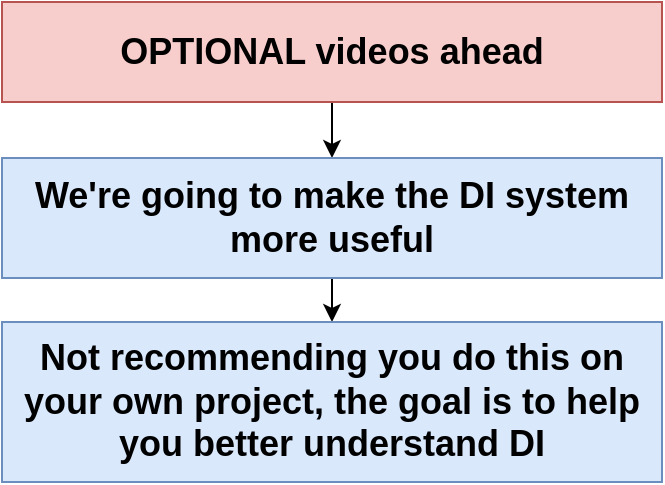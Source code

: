 <mxfile version="13.3.7" type="device" pages="6"><diagram id="DGpHlrcgXHqsQoMGnrY_" name="01 - disc"><mxGraphModel dx="469" dy="289" grid="1" gridSize="10" guides="1" tooltips="1" connect="1" arrows="1" fold="1" page="1" pageScale="1" pageWidth="1920" pageHeight="1200" math="0" shadow="0"><root><mxCell id="0"/><mxCell id="1" parent="0"/><mxCell id="-nCRB4s5N2p2Egvz2E90-3" style="edgeStyle=orthogonalEdgeStyle;rounded=0;orthogonalLoop=1;jettySize=auto;html=1;exitX=0.5;exitY=1;exitDx=0;exitDy=0;fontSize=18;" edge="1" parent="1" source="-nCRB4s5N2p2Egvz2E90-1" target="-nCRB4s5N2p2Egvz2E90-2"><mxGeometry relative="1" as="geometry"/></mxCell><mxCell id="-nCRB4s5N2p2Egvz2E90-1" value="&lt;b style=&quot;font-size: 18px;&quot;&gt;OPTIONAL videos ahead&lt;/b&gt;" style="rounded=0;whiteSpace=wrap;html=1;fillColor=#f8cecc;strokeColor=#b85450;fontSize=18;" vertex="1" parent="1"><mxGeometry x="550" y="320" width="330" height="50" as="geometry"/></mxCell><mxCell id="-nCRB4s5N2p2Egvz2E90-5" style="edgeStyle=orthogonalEdgeStyle;rounded=0;orthogonalLoop=1;jettySize=auto;html=1;exitX=0.5;exitY=1;exitDx=0;exitDy=0;fontSize=18;" edge="1" parent="1" source="-nCRB4s5N2p2Egvz2E90-2" target="-nCRB4s5N2p2Egvz2E90-4"><mxGeometry relative="1" as="geometry"/></mxCell><mxCell id="-nCRB4s5N2p2Egvz2E90-2" value="&lt;b style=&quot;font-size: 18px&quot;&gt;We're going to make the DI system more useful&lt;/b&gt;" style="rounded=0;whiteSpace=wrap;html=1;fillColor=#dae8fc;strokeColor=#6c8ebf;fontSize=18;" vertex="1" parent="1"><mxGeometry x="550" y="398" width="330" height="60" as="geometry"/></mxCell><mxCell id="-nCRB4s5N2p2Egvz2E90-4" value="&lt;b style=&quot;font-size: 18px&quot;&gt;Not recommending you do this on your own project, the goal is to help you better understand DI&lt;/b&gt;" style="rounded=0;whiteSpace=wrap;html=1;fillColor=#dae8fc;strokeColor=#6c8ebf;fontSize=18;" vertex="1" parent="1"><mxGeometry x="550" y="480" width="330" height="80" as="geometry"/></mxCell></root></mxGraphModel></diagram><diagram id="fAYGu8EJJZCNAKMki08M" name="02 - di"><mxGraphModel dx="670" dy="412" grid="1" gridSize="10" guides="1" tooltips="1" connect="1" arrows="1" fold="1" page="1" pageScale="1" pageWidth="1920" pageHeight="1200" math="0" shadow="0"><root><mxCell id="wbF2YIQqzW-zrFmNzx7f-0"/><mxCell id="wbF2YIQqzW-zrFmNzx7f-1" parent="wbF2YIQqzW-zrFmNzx7f-0"/><mxCell id="wbF2YIQqzW-zrFmNzx7f-2" style="edgeStyle=orthogonalEdgeStyle;rounded=0;orthogonalLoop=1;jettySize=auto;html=1;exitX=0.5;exitY=1;exitDx=0;exitDy=0;exitPerimeter=0;fontSize=15;" edge="1" parent="wbF2YIQqzW-zrFmNzx7f-1" source="wbF2YIQqzW-zrFmNzx7f-3" target="wbF2YIQqzW-zrFmNzx7f-6"><mxGeometry relative="1" as="geometry"/></mxCell><mxCell id="wbF2YIQqzW-zrFmNzx7f-3" value="cpu.&lt;b&gt;module&lt;/b&gt;.ts" style="shape=note;whiteSpace=wrap;html=1;backgroundOutline=1;darkOpacity=0.05;fontSize=15;" vertex="1" parent="wbF2YIQqzW-zrFmNzx7f-1"><mxGeometry x="580" y="360" width="130" height="100" as="geometry"/></mxCell><mxCell id="wbF2YIQqzW-zrFmNzx7f-4" style="edgeStyle=orthogonalEdgeStyle;rounded=0;orthogonalLoop=1;jettySize=auto;html=1;exitX=0.5;exitY=1;exitDx=0;exitDy=0;exitPerimeter=0;entryX=0.5;entryY=0;entryDx=0;entryDy=0;entryPerimeter=0;fontSize=15;" edge="1" parent="wbF2YIQqzW-zrFmNzx7f-1" source="wbF2YIQqzW-zrFmNzx7f-5" target="wbF2YIQqzW-zrFmNzx7f-7"><mxGeometry relative="1" as="geometry"/></mxCell><mxCell id="wbF2YIQqzW-zrFmNzx7f-5" value="cpu.&lt;b&gt;service&lt;/b&gt;.ts" style="shape=note;whiteSpace=wrap;html=1;backgroundOutline=1;darkOpacity=0.05;fontSize=15;" vertex="1" parent="wbF2YIQqzW-zrFmNzx7f-1"><mxGeometry x="770" y="360" width="130" height="100" as="geometry"/></mxCell><mxCell id="wbF2YIQqzW-zrFmNzx7f-6" value="power.&lt;b&gt;module&lt;/b&gt;.ts" style="shape=note;whiteSpace=wrap;html=1;backgroundOutline=1;darkOpacity=0.05;fontSize=15;" vertex="1" parent="wbF2YIQqzW-zrFmNzx7f-1"><mxGeometry x="580" y="510" width="130" height="100" as="geometry"/></mxCell><mxCell id="wbF2YIQqzW-zrFmNzx7f-7" value="power.&lt;b&gt;service&lt;/b&gt;.ts" style="shape=note;whiteSpace=wrap;html=1;backgroundOutline=1;darkOpacity=0.05;fontSize=15;" vertex="1" parent="wbF2YIQqzW-zrFmNzx7f-1"><mxGeometry x="770" y="510" width="130" height="100" as="geometry"/></mxCell><mxCell id="wbF2YIQqzW-zrFmNzx7f-8" value="imports" style="text;html=1;strokeColor=none;fillColor=none;align=center;verticalAlign=middle;whiteSpace=wrap;rounded=0;fontSize=15;fontStyle=2" vertex="1" parent="wbF2YIQqzW-zrFmNzx7f-1"><mxGeometry x="651" y="470" width="40" height="20" as="geometry"/></mxCell><mxCell id="wbF2YIQqzW-zrFmNzx7f-9" value="imports" style="text;html=1;strokeColor=none;fillColor=none;align=center;verticalAlign=middle;whiteSpace=wrap;rounded=0;fontSize=15;fontStyle=2" vertex="1" parent="wbF2YIQqzW-zrFmNzx7f-1"><mxGeometry x="840" y="470" width="40" height="20" as="geometry"/></mxCell><mxCell id="wbF2YIQqzW-zrFmNzx7f-10" value="Goal #1 - Break file imports between modules (except for module files)&amp;nbsp;" style="rounded=0;whiteSpace=wrap;html=1;fontSize=18;fillColor=#dae8fc;strokeColor=#6c8ebf;" vertex="1" parent="wbF2YIQqzW-zrFmNzx7f-1"><mxGeometry x="510" y="280" width="470" height="60" as="geometry"/></mxCell><mxCell id="wbF2YIQqzW-zrFmNzx7f-12" style="edgeStyle=orthogonalEdgeStyle;rounded=0;orthogonalLoop=1;jettySize=auto;html=1;exitX=0;exitY=0.5;exitDx=0;exitDy=0;fontSize=18;" edge="1" parent="wbF2YIQqzW-zrFmNzx7f-1" source="wbF2YIQqzW-zrFmNzx7f-11"><mxGeometry relative="1" as="geometry"><mxPoint x="890" y="480" as="targetPoint"/></mxGeometry></mxCell><mxCell id="wbF2YIQqzW-zrFmNzx7f-11" value="Lose this" style="rounded=0;whiteSpace=wrap;html=1;fontSize=18;fillColor=#f8cecc;strokeColor=#b85450;" vertex="1" parent="wbF2YIQqzW-zrFmNzx7f-1"><mxGeometry x="930" y="460" width="120" height="60" as="geometry"/></mxCell><mxCell id="wbF2YIQqzW-zrFmNzx7f-15" style="edgeStyle=orthogonalEdgeStyle;rounded=0;orthogonalLoop=1;jettySize=auto;html=1;exitX=1;exitY=0.5;exitDx=0;exitDy=0;fontSize=18;" edge="1" parent="wbF2YIQqzW-zrFmNzx7f-1" source="wbF2YIQqzW-zrFmNzx7f-13"><mxGeometry relative="1" as="geometry"><mxPoint x="640" y="479.905" as="targetPoint"/></mxGeometry></mxCell><mxCell id="wbF2YIQqzW-zrFmNzx7f-13" value="This is ok" style="rounded=0;whiteSpace=wrap;html=1;fontSize=18;fillColor=#d5e8d4;strokeColor=#82b366;" vertex="1" parent="wbF2YIQqzW-zrFmNzx7f-1"><mxGeometry x="440" y="450" width="120" height="60" as="geometry"/></mxCell></root></mxGraphModel></diagram><diagram name="03 - g2" id="m7J3ZKS3l7e27uQ71NLX"><mxGraphModel dx="740" dy="456" grid="1" gridSize="10" guides="1" tooltips="1" connect="1" arrows="1" fold="1" page="1" pageScale="1" pageWidth="1920" pageHeight="1200" math="0" shadow="0"><root><mxCell id="rx_DJjxYbD9IedDMup9Z-0"/><mxCell id="rx_DJjxYbD9IedDMup9Z-1" parent="rx_DJjxYbD9IedDMup9Z-0"/><mxCell id="rx_DJjxYbD9IedDMup9Z-2" style="edgeStyle=orthogonalEdgeStyle;rounded=0;orthogonalLoop=1;jettySize=auto;html=1;exitX=0.5;exitY=1;exitDx=0;exitDy=0;exitPerimeter=0;fontSize=15;" edge="1" parent="rx_DJjxYbD9IedDMup9Z-1" source="rx_DJjxYbD9IedDMup9Z-3" target="rx_DJjxYbD9IedDMup9Z-6"><mxGeometry relative="1" as="geometry"/></mxCell><mxCell id="rx_DJjxYbD9IedDMup9Z-3" value="cpu.&lt;b&gt;module&lt;/b&gt;.ts" style="shape=note;whiteSpace=wrap;html=1;backgroundOutline=1;darkOpacity=0.05;fontSize=15;" vertex="1" parent="rx_DJjxYbD9IedDMup9Z-1"><mxGeometry x="580" y="360" width="130" height="100" as="geometry"/></mxCell><mxCell id="rx_DJjxYbD9IedDMup9Z-5" value="cpu.&lt;b&gt;service&lt;/b&gt;.ts" style="shape=note;whiteSpace=wrap;html=1;backgroundOutline=1;darkOpacity=0.05;fontSize=15;" vertex="1" parent="rx_DJjxYbD9IedDMup9Z-1"><mxGeometry x="740" y="360" width="130" height="100" as="geometry"/></mxCell><mxCell id="rx_DJjxYbD9IedDMup9Z-6" value="power.&lt;b&gt;module&lt;/b&gt;.ts" style="shape=note;whiteSpace=wrap;html=1;backgroundOutline=1;darkOpacity=0.05;fontSize=15;" vertex="1" parent="rx_DJjxYbD9IedDMup9Z-1"><mxGeometry x="580" y="510" width="130" height="100" as="geometry"/></mxCell><mxCell id="rx_DJjxYbD9IedDMup9Z-7" value="power.&lt;b&gt;service&lt;/b&gt;.ts" style="shape=note;whiteSpace=wrap;html=1;backgroundOutline=1;darkOpacity=0.05;fontSize=15;" vertex="1" parent="rx_DJjxYbD9IedDMup9Z-1"><mxGeometry x="770" y="510" width="130" height="100" as="geometry"/></mxCell><mxCell id="rx_DJjxYbD9IedDMup9Z-8" value="imports" style="text;html=1;strokeColor=none;fillColor=none;align=center;verticalAlign=middle;whiteSpace=wrap;rounded=0;fontSize=15;fontStyle=2" vertex="1" parent="rx_DJjxYbD9IedDMup9Z-1"><mxGeometry x="651" y="470" width="40" height="20" as="geometry"/></mxCell><mxCell id="rx_DJjxYbD9IedDMup9Z-10" value="Goal #1 - Break file imports between modules (except for module files)&amp;nbsp;" style="rounded=0;whiteSpace=wrap;html=1;fontSize=18;fillColor=#dae8fc;strokeColor=#6c8ebf;" vertex="1" parent="rx_DJjxYbD9IedDMup9Z-1"><mxGeometry x="560" y="280" width="470" height="60" as="geometry"/></mxCell><mxCell id="rx_DJjxYbD9IedDMup9Z-13" style="edgeStyle=orthogonalEdgeStyle;rounded=0;orthogonalLoop=1;jettySize=auto;html=1;exitX=1;exitY=0.5;exitDx=0;exitDy=0;fontSize=18;" edge="1" parent="rx_DJjxYbD9IedDMup9Z-1" source="rx_DJjxYbD9IedDMup9Z-14"><mxGeometry relative="1" as="geometry"><mxPoint x="640" y="479.905" as="targetPoint"/></mxGeometry></mxCell><mxCell id="rx_DJjxYbD9IedDMup9Z-14" value="This is ok" style="rounded=0;whiteSpace=wrap;html=1;fontSize=18;fillColor=#d5e8d4;strokeColor=#82b366;" vertex="1" parent="rx_DJjxYbD9IedDMup9Z-1"><mxGeometry x="440" y="450" width="120" height="60" as="geometry"/></mxCell><mxCell id="rx_DJjxYbD9IedDMup9Z-15" value=".&lt;b&gt;interface&lt;/b&gt;.ts" style="shape=note;whiteSpace=wrap;html=1;backgroundOutline=1;darkOpacity=0.05;fontSize=15;" vertex="1" parent="rx_DJjxYbD9IedDMup9Z-1"><mxGeometry x="895" y="360" width="130" height="100" as="geometry"/></mxCell></root></mxGraphModel></diagram><diagram id="zctI06US48uiEiV7pkGA" name="04 - providers"><mxGraphModel dx="562" dy="346" grid="1" gridSize="10" guides="1" tooltips="1" connect="1" arrows="1" fold="1" page="1" pageScale="1" pageWidth="1920" pageHeight="1200" math="0" shadow="0"><root><mxCell id="ZTQPEGqIAYwqSOPwOZpi-0"/><mxCell id="ZTQPEGqIAYwqSOPwOZpi-1" parent="ZTQPEGqIAYwqSOPwOZpi-0"/><mxCell id="KEfy7cSDCyIyejk6T8U4-3" value="Power Module" style="rounded=0;whiteSpace=wrap;html=1;fontSize=20;fillColor=#ffe6cc;strokeColor=#d79b00;" vertex="1" parent="ZTQPEGqIAYwqSOPwOZpi-1"><mxGeometry x="520" y="415" width="210" height="30" as="geometry"/></mxCell><mxCell id="KEfy7cSDCyIyejk6T8U4-19" style="edgeStyle=orthogonalEdgeStyle;rounded=0;orthogonalLoop=1;jettySize=auto;html=1;exitX=1;exitY=0.5;exitDx=0;exitDy=0;entryX=0;entryY=0.643;entryDx=0;entryDy=0;entryPerimeter=0;fontSize=13;" edge="1" parent="ZTQPEGqIAYwqSOPwOZpi-1" source="KEfy7cSDCyIyejk6T8U4-4" target="KEfy7cSDCyIyejk6T8U4-13"><mxGeometry relative="1" as="geometry"/></mxCell><mxCell id="KEfy7cSDCyIyejk6T8U4-4" value="" style="rounded=0;whiteSpace=wrap;html=1;fontSize=20;fillColor=#ffe6cc;strokeColor=#d79b00;" vertex="1" parent="ZTQPEGqIAYwqSOPwOZpi-1"><mxGeometry x="520" y="445" width="210" height="70" as="geometry"/></mxCell><mxCell id="KEfy7cSDCyIyejk6T8U4-6" value="Power Service" style="rounded=0;whiteSpace=wrap;html=1;fontSize=16;fillColor=#f5f5f5;strokeColor=#666666;fontColor=#333333;" vertex="1" parent="ZTQPEGqIAYwqSOPwOZpi-1"><mxGeometry x="610" y="465" width="110" height="30" as="geometry"/></mxCell><mxCell id="KEfy7cSDCyIyejk6T8U4-11" style="edgeStyle=orthogonalEdgeStyle;rounded=0;orthogonalLoop=1;jettySize=auto;html=1;exitX=1;exitY=0.5;exitDx=0;exitDy=0;fontSize=13;" edge="1" parent="ZTQPEGqIAYwqSOPwOZpi-1" source="KEfy7cSDCyIyejk6T8U4-10" target="KEfy7cSDCyIyejk6T8U4-6"><mxGeometry relative="1" as="geometry"/></mxCell><mxCell id="KEfy7cSDCyIyejk6T8U4-10" value="providers" style="rounded=0;whiteSpace=wrap;html=1;fontSize=13;fillColor=#f5f5f5;strokeColor=#666666;fontColor=#333333;" vertex="1" parent="ZTQPEGqIAYwqSOPwOZpi-1"><mxGeometry x="530" y="465" width="60" height="30" as="geometry"/></mxCell><mxCell id="KEfy7cSDCyIyejk6T8U4-12" value="DI Container" style="rounded=0;whiteSpace=wrap;html=1;fontSize=20;fillColor=#dae8fc;strokeColor=#6c8ebf;" vertex="1" parent="ZTQPEGqIAYwqSOPwOZpi-1"><mxGeometry x="780" y="360" width="260" height="30" as="geometry"/></mxCell><mxCell id="KEfy7cSDCyIyejk6T8U4-13" value="" style="rounded=0;whiteSpace=wrap;html=1;fontSize=20;fillColor=#dae8fc;strokeColor=#6c8ebf;" vertex="1" parent="ZTQPEGqIAYwqSOPwOZpi-1"><mxGeometry x="780" y="390" width="260" height="140" as="geometry"/></mxCell><mxCell id="KEfy7cSDCyIyejk6T8U4-14" value="List of classes and their dependencies" style="rounded=0;whiteSpace=wrap;html=1;fontSize=13;" vertex="1" parent="ZTQPEGqIAYwqSOPwOZpi-1"><mxGeometry x="790" y="400" width="240" height="30" as="geometry"/></mxCell><mxCell id="KEfy7cSDCyIyejk6T8U4-15" value="" style="rounded=0;whiteSpace=wrap;html=1;fontSize=13;" vertex="1" parent="ZTQPEGqIAYwqSOPwOZpi-1"><mxGeometry x="790" y="430" width="240" height="90" as="geometry"/></mxCell><mxCell id="KEfy7cSDCyIyejk6T8U4-18" style="edgeStyle=orthogonalEdgeStyle;rounded=0;orthogonalLoop=1;jettySize=auto;html=1;exitX=1;exitY=0.5;exitDx=0;exitDy=0;fontSize=13;" edge="1" parent="ZTQPEGqIAYwqSOPwOZpi-1" source="KEfy7cSDCyIyejk6T8U4-16" target="KEfy7cSDCyIyejk6T8U4-17"><mxGeometry relative="1" as="geometry"/></mxCell><mxCell id="KEfy7cSDCyIyejk6T8U4-16" value="Power Service" style="rounded=0;whiteSpace=wrap;html=1;fontSize=16;fillColor=#f5f5f5;strokeColor=#666666;fontColor=#333333;" vertex="1" parent="ZTQPEGqIAYwqSOPwOZpi-1"><mxGeometry x="800" y="450" width="110" height="30" as="geometry"/></mxCell><mxCell id="KEfy7cSDCyIyejk6T8U4-17" value="-" style="rounded=0;whiteSpace=wrap;html=1;fontSize=16;fillColor=#f5f5f5;strokeColor=#666666;fontColor=#333333;" vertex="1" parent="ZTQPEGqIAYwqSOPwOZpi-1"><mxGeometry x="930" y="450" width="80" height="30" as="geometry"/></mxCell></root></mxGraphModel></diagram><diagram name="05 - exports" id="P_DeRt4789JLHFujwxVd"><mxGraphModel dx="625" dy="385" grid="1" gridSize="10" guides="1" tooltips="1" connect="1" arrows="1" fold="1" page="1" pageScale="1" pageWidth="1920" pageHeight="1200" math="0" shadow="0"><root><mxCell id="nL9HR-g_cYzESrcoQWYb-0"/><mxCell id="nL9HR-g_cYzESrcoQWYb-1" parent="nL9HR-g_cYzESrcoQWYb-0"/><mxCell id="nL9HR-g_cYzESrcoQWYb-9" value="" style="rounded=0;whiteSpace=wrap;html=1;fontSize=20;fillColor=#dae8fc;strokeColor=#6c8ebf;" vertex="1" parent="nL9HR-g_cYzESrcoQWYb-1"><mxGeometry x="780" y="390" width="260" height="190" as="geometry"/></mxCell><mxCell id="nL9HR-g_cYzESrcoQWYb-2" value="Power Module" style="rounded=0;whiteSpace=wrap;html=1;fontSize=20;fillColor=#ffe6cc;strokeColor=#d79b00;" vertex="1" parent="nL9HR-g_cYzESrcoQWYb-1"><mxGeometry x="530" y="405" width="210" height="30" as="geometry"/></mxCell><mxCell id="nL9HR-g_cYzESrcoQWYb-4" value="" style="rounded=0;whiteSpace=wrap;html=1;fontSize=20;fillColor=#ffe6cc;strokeColor=#d79b00;" vertex="1" parent="nL9HR-g_cYzESrcoQWYb-1"><mxGeometry x="530" y="435" width="210" height="85" as="geometry"/></mxCell><mxCell id="VS2MormwHvlsjcbBVYID-0" style="edgeStyle=orthogonalEdgeStyle;rounded=0;orthogonalLoop=1;jettySize=auto;html=1;exitX=1;exitY=0.5;exitDx=0;exitDy=0;entryX=0;entryY=0.5;entryDx=0;entryDy=0;fontSize=13;" edge="1" parent="nL9HR-g_cYzESrcoQWYb-1" source="nL9HR-g_cYzESrcoQWYb-5" target="nL9HR-g_cYzESrcoQWYb-10"><mxGeometry relative="1" as="geometry"/></mxCell><mxCell id="nL9HR-g_cYzESrcoQWYb-5" value="Power Service" style="rounded=0;whiteSpace=wrap;html=1;fontSize=16;fillColor=#f5f5f5;strokeColor=#666666;fontColor=#333333;" vertex="1" parent="nL9HR-g_cYzESrcoQWYb-1"><mxGeometry x="620" y="440" width="110" height="30" as="geometry"/></mxCell><mxCell id="nL9HR-g_cYzESrcoQWYb-6" style="edgeStyle=orthogonalEdgeStyle;rounded=0;orthogonalLoop=1;jettySize=auto;html=1;exitX=1;exitY=0.5;exitDx=0;exitDy=0;fontSize=13;" edge="1" parent="nL9HR-g_cYzESrcoQWYb-1" source="nL9HR-g_cYzESrcoQWYb-7" target="nL9HR-g_cYzESrcoQWYb-5"><mxGeometry relative="1" as="geometry"/></mxCell><mxCell id="nL9HR-g_cYzESrcoQWYb-7" value="providers" style="rounded=0;whiteSpace=wrap;html=1;fontSize=13;fillColor=#f5f5f5;strokeColor=#666666;fontColor=#333333;" vertex="1" parent="nL9HR-g_cYzESrcoQWYb-1"><mxGeometry x="540" y="440" width="60" height="30" as="geometry"/></mxCell><mxCell id="nL9HR-g_cYzESrcoQWYb-8" value="DI Container" style="rounded=0;whiteSpace=wrap;html=1;fontSize=20;fillColor=#dae8fc;strokeColor=#6c8ebf;" vertex="1" parent="nL9HR-g_cYzESrcoQWYb-1"><mxGeometry x="780" y="360" width="260" height="30" as="geometry"/></mxCell><mxCell id="nL9HR-g_cYzESrcoQWYb-10" value="List of classes and their dependencies" style="rounded=0;whiteSpace=wrap;html=1;fontSize=13;" vertex="1" parent="nL9HR-g_cYzESrcoQWYb-1"><mxGeometry x="790" y="400" width="240" height="30" as="geometry"/></mxCell><mxCell id="nL9HR-g_cYzESrcoQWYb-11" value="" style="rounded=0;whiteSpace=wrap;html=1;fontSize=13;" vertex="1" parent="nL9HR-g_cYzESrcoQWYb-1"><mxGeometry x="790" y="430" width="240" height="50" as="geometry"/></mxCell><mxCell id="nL9HR-g_cYzESrcoQWYb-12" style="edgeStyle=orthogonalEdgeStyle;rounded=0;orthogonalLoop=1;jettySize=auto;html=1;exitX=1;exitY=0.5;exitDx=0;exitDy=0;fontSize=13;" edge="1" parent="nL9HR-g_cYzESrcoQWYb-1" source="nL9HR-g_cYzESrcoQWYb-13" target="nL9HR-g_cYzESrcoQWYb-14"><mxGeometry relative="1" as="geometry"/></mxCell><mxCell id="nL9HR-g_cYzESrcoQWYb-13" value="Power Service" style="rounded=0;whiteSpace=wrap;html=1;fontSize=16;fillColor=#f5f5f5;strokeColor=#666666;fontColor=#333333;" vertex="1" parent="nL9HR-g_cYzESrcoQWYb-1"><mxGeometry x="800" y="437.5" width="110" height="30" as="geometry"/></mxCell><mxCell id="nL9HR-g_cYzESrcoQWYb-14" value="-" style="rounded=0;whiteSpace=wrap;html=1;fontSize=16;fillColor=#f5f5f5;strokeColor=#666666;fontColor=#333333;" vertex="1" parent="nL9HR-g_cYzESrcoQWYb-1"><mxGeometry x="930" y="437.5" width="80" height="30" as="geometry"/></mxCell><mxCell id="VS2MormwHvlsjcbBVYID-1" style="edgeStyle=orthogonalEdgeStyle;rounded=0;orthogonalLoop=1;jettySize=auto;html=1;exitX=1;exitY=0.5;exitDx=0;exitDy=0;fontSize=13;" edge="1" parent="nL9HR-g_cYzESrcoQWYb-1" source="nL9HR-g_cYzESrcoQWYb-15" target="nL9HR-g_cYzESrcoQWYb-18"><mxGeometry relative="1" as="geometry"/></mxCell><mxCell id="nL9HR-g_cYzESrcoQWYb-15" value="Power Service" style="rounded=0;whiteSpace=wrap;html=1;fontSize=16;fillColor=#f5f5f5;strokeColor=#666666;fontColor=#333333;" vertex="1" parent="nL9HR-g_cYzESrcoQWYb-1"><mxGeometry x="620" y="477.5" width="110" height="30" as="geometry"/></mxCell><mxCell id="nL9HR-g_cYzESrcoQWYb-16" style="edgeStyle=orthogonalEdgeStyle;rounded=0;orthogonalLoop=1;jettySize=auto;html=1;exitX=1;exitY=0.5;exitDx=0;exitDy=0;fontSize=13;" edge="1" parent="nL9HR-g_cYzESrcoQWYb-1" source="nL9HR-g_cYzESrcoQWYb-17" target="nL9HR-g_cYzESrcoQWYb-15"><mxGeometry relative="1" as="geometry"/></mxCell><mxCell id="nL9HR-g_cYzESrcoQWYb-17" value="exports" style="rounded=0;whiteSpace=wrap;html=1;fontSize=13;fillColor=#f5f5f5;strokeColor=#666666;fontColor=#333333;" vertex="1" parent="nL9HR-g_cYzESrcoQWYb-1"><mxGeometry x="540" y="477.5" width="60" height="30" as="geometry"/></mxCell><mxCell id="nL9HR-g_cYzESrcoQWYb-18" value="Classes that can be used in other containers" style="rounded=0;whiteSpace=wrap;html=1;fontSize=13;" vertex="1" parent="nL9HR-g_cYzESrcoQWYb-1"><mxGeometry x="790" y="490" width="240" height="30" as="geometry"/></mxCell><mxCell id="nL9HR-g_cYzESrcoQWYb-19" value="" style="rounded=0;whiteSpace=wrap;html=1;fontSize=13;" vertex="1" parent="nL9HR-g_cYzESrcoQWYb-1"><mxGeometry x="790" y="520" width="240" height="50" as="geometry"/></mxCell><mxCell id="nL9HR-g_cYzESrcoQWYb-21" value="Power Service" style="rounded=0;whiteSpace=wrap;html=1;fontSize=16;fillColor=#f5f5f5;strokeColor=#666666;fontColor=#333333;" vertex="1" parent="nL9HR-g_cYzESrcoQWYb-1"><mxGeometry x="855" y="530" width="110" height="30" as="geometry"/></mxCell></root></mxGraphModel></diagram><diagram name="06 - exports" id="GxSXFo8PeUEeQ78IT8Qf"><mxGraphModel dx="611" dy="377" grid="1" gridSize="10" guides="1" tooltips="1" connect="1" arrows="1" fold="1" page="1" pageScale="1" pageWidth="1920" pageHeight="1200" math="0" shadow="0"><root><mxCell id="-P4ewufhY6113MY4LMCh-0"/><mxCell id="-P4ewufhY6113MY4LMCh-1" parent="-P4ewufhY6113MY4LMCh-0"/><mxCell id="-P4ewufhY6113MY4LMCh-2" value="Power Module" style="rounded=0;whiteSpace=wrap;html=1;fontSize=20;fillColor=#ffe6cc;strokeColor=#d79b00;" vertex="1" parent="-P4ewufhY6113MY4LMCh-1"><mxGeometry x="530" y="405" width="210" height="30" as="geometry"/></mxCell><mxCell id="-P4ewufhY6113MY4LMCh-3" style="edgeStyle=orthogonalEdgeStyle;rounded=0;orthogonalLoop=1;jettySize=auto;html=1;exitX=1;exitY=0.5;exitDx=0;exitDy=0;fontSize=13;" edge="1" parent="-P4ewufhY6113MY4LMCh-1" source="-P4ewufhY6113MY4LMCh-4"><mxGeometry relative="1" as="geometry"><mxPoint x="780" y="477.389" as="targetPoint"/></mxGeometry></mxCell><mxCell id="-P4ewufhY6113MY4LMCh-4" value="" style="rounded=0;whiteSpace=wrap;html=1;fontSize=20;fillColor=#ffe6cc;strokeColor=#d79b00;" vertex="1" parent="-P4ewufhY6113MY4LMCh-1"><mxGeometry x="530" y="435" width="210" height="85" as="geometry"/></mxCell><mxCell id="-P4ewufhY6113MY4LMCh-5" value="Power Service" style="rounded=0;whiteSpace=wrap;html=1;fontSize=16;fillColor=#f5f5f5;strokeColor=#666666;fontColor=#333333;" vertex="1" parent="-P4ewufhY6113MY4LMCh-1"><mxGeometry x="620" y="440" width="110" height="30" as="geometry"/></mxCell><mxCell id="-P4ewufhY6113MY4LMCh-6" style="edgeStyle=orthogonalEdgeStyle;rounded=0;orthogonalLoop=1;jettySize=auto;html=1;exitX=1;exitY=0.5;exitDx=0;exitDy=0;fontSize=13;" edge="1" parent="-P4ewufhY6113MY4LMCh-1" source="-P4ewufhY6113MY4LMCh-7" target="-P4ewufhY6113MY4LMCh-5"><mxGeometry relative="1" as="geometry"/></mxCell><mxCell id="-P4ewufhY6113MY4LMCh-7" value="providers" style="rounded=0;whiteSpace=wrap;html=1;fontSize=13;fillColor=#f5f5f5;strokeColor=#666666;fontColor=#333333;" vertex="1" parent="-P4ewufhY6113MY4LMCh-1"><mxGeometry x="540" y="440" width="60" height="30" as="geometry"/></mxCell><mxCell id="-P4ewufhY6113MY4LMCh-8" value="DI Container" style="rounded=0;whiteSpace=wrap;html=1;fontSize=20;fillColor=#dae8fc;strokeColor=#6c8ebf;" vertex="1" parent="-P4ewufhY6113MY4LMCh-1"><mxGeometry x="780" y="360" width="260" height="30" as="geometry"/></mxCell><mxCell id="-P4ewufhY6113MY4LMCh-9" value="" style="rounded=0;whiteSpace=wrap;html=1;fontSize=20;fillColor=#dae8fc;strokeColor=#6c8ebf;" vertex="1" parent="-P4ewufhY6113MY4LMCh-1"><mxGeometry x="780" y="390" width="260" height="190" as="geometry"/></mxCell><mxCell id="-P4ewufhY6113MY4LMCh-10" value="List of classes and their dependencies" style="rounded=0;whiteSpace=wrap;html=1;fontSize=13;" vertex="1" parent="-P4ewufhY6113MY4LMCh-1"><mxGeometry x="790" y="400" width="240" height="30" as="geometry"/></mxCell><mxCell id="-P4ewufhY6113MY4LMCh-11" value="" style="rounded=0;whiteSpace=wrap;html=1;fontSize=13;" vertex="1" parent="-P4ewufhY6113MY4LMCh-1"><mxGeometry x="790" y="430" width="240" height="50" as="geometry"/></mxCell><mxCell id="-P4ewufhY6113MY4LMCh-12" style="edgeStyle=orthogonalEdgeStyle;rounded=0;orthogonalLoop=1;jettySize=auto;html=1;exitX=1;exitY=0.5;exitDx=0;exitDy=0;fontSize=13;" edge="1" parent="-P4ewufhY6113MY4LMCh-1" source="-P4ewufhY6113MY4LMCh-13" target="-P4ewufhY6113MY4LMCh-14"><mxGeometry relative="1" as="geometry"/></mxCell><mxCell id="-P4ewufhY6113MY4LMCh-13" value="Power Service" style="rounded=0;whiteSpace=wrap;html=1;fontSize=16;fillColor=#f5f5f5;strokeColor=#666666;fontColor=#333333;" vertex="1" parent="-P4ewufhY6113MY4LMCh-1"><mxGeometry x="800" y="437.5" width="110" height="30" as="geometry"/></mxCell><mxCell id="-P4ewufhY6113MY4LMCh-14" value="-" style="rounded=0;whiteSpace=wrap;html=1;fontSize=16;fillColor=#f5f5f5;strokeColor=#666666;fontColor=#333333;" vertex="1" parent="-P4ewufhY6113MY4LMCh-1"><mxGeometry x="930" y="437.5" width="80" height="30" as="geometry"/></mxCell><mxCell id="-P4ewufhY6113MY4LMCh-15" value="Power Service" style="rounded=0;whiteSpace=wrap;html=1;fontSize=16;fillColor=#f5f5f5;strokeColor=#666666;fontColor=#333333;" vertex="1" parent="-P4ewufhY6113MY4LMCh-1"><mxGeometry x="620" y="477.5" width="110" height="30" as="geometry"/></mxCell><mxCell id="-P4ewufhY6113MY4LMCh-16" style="edgeStyle=orthogonalEdgeStyle;rounded=0;orthogonalLoop=1;jettySize=auto;html=1;exitX=1;exitY=0.5;exitDx=0;exitDy=0;fontSize=13;" edge="1" parent="-P4ewufhY6113MY4LMCh-1" source="-P4ewufhY6113MY4LMCh-17" target="-P4ewufhY6113MY4LMCh-15"><mxGeometry relative="1" as="geometry"/></mxCell><mxCell id="-P4ewufhY6113MY4LMCh-17" value="exports" style="rounded=0;whiteSpace=wrap;html=1;fontSize=13;fillColor=#f5f5f5;strokeColor=#666666;fontColor=#333333;" vertex="1" parent="-P4ewufhY6113MY4LMCh-1"><mxGeometry x="540" y="477.5" width="60" height="30" as="geometry"/></mxCell><mxCell id="-P4ewufhY6113MY4LMCh-18" value="Classes that can be used in other containers" style="rounded=0;whiteSpace=wrap;html=1;fontSize=13;" vertex="1" parent="-P4ewufhY6113MY4LMCh-1"><mxGeometry x="790" y="490" width="240" height="30" as="geometry"/></mxCell><mxCell id="-P4ewufhY6113MY4LMCh-19" value="" style="rounded=0;whiteSpace=wrap;html=1;fontSize=13;" vertex="1" parent="-P4ewufhY6113MY4LMCh-1"><mxGeometry x="790" y="520" width="240" height="50" as="geometry"/></mxCell><mxCell id="-P4ewufhY6113MY4LMCh-20" value="Power Service" style="rounded=0;whiteSpace=wrap;html=1;fontSize=16;fillColor=#f5f5f5;strokeColor=#666666;fontColor=#333333;" vertex="1" parent="-P4ewufhY6113MY4LMCh-1"><mxGeometry x="855" y="530" width="110" height="30" as="geometry"/></mxCell><mxCell id="-P4ewufhY6113MY4LMCh-21" value="Cpu Module" style="rounded=0;whiteSpace=wrap;html=1;fontSize=20;fillColor=#d5e8d4;strokeColor=#82b366;" vertex="1" parent="-P4ewufhY6113MY4LMCh-1"><mxGeometry x="530" y="645" width="210" height="30" as="geometry"/></mxCell><mxCell id="-P4ewufhY6113MY4LMCh-41" style="edgeStyle=orthogonalEdgeStyle;rounded=0;orthogonalLoop=1;jettySize=auto;html=1;exitX=1;exitY=0.5;exitDx=0;exitDy=0;entryX=-0.012;entryY=0.604;entryDx=0;entryDy=0;entryPerimeter=0;fontSize=13;" edge="1" parent="-P4ewufhY6113MY4LMCh-1" source="-P4ewufhY6113MY4LMCh-22" target="-P4ewufhY6113MY4LMCh-31"><mxGeometry relative="1" as="geometry"/></mxCell><mxCell id="-P4ewufhY6113MY4LMCh-22" value="" style="rounded=0;whiteSpace=wrap;html=1;fontSize=20;fillColor=#d5e8d4;strokeColor=#82b366;" vertex="1" parent="-P4ewufhY6113MY4LMCh-1"><mxGeometry x="530" y="675" width="210" height="80" as="geometry"/></mxCell><mxCell id="-P4ewufhY6113MY4LMCh-23" value="Cpu Service" style="rounded=0;whiteSpace=wrap;html=1;fontSize=16;fillColor=#f5f5f5;strokeColor=#666666;fontColor=#333333;" vertex="1" parent="-P4ewufhY6113MY4LMCh-1"><mxGeometry x="620" y="680" width="110" height="30" as="geometry"/></mxCell><mxCell id="-P4ewufhY6113MY4LMCh-24" style="edgeStyle=orthogonalEdgeStyle;rounded=0;orthogonalLoop=1;jettySize=auto;html=1;exitX=1;exitY=0.5;exitDx=0;exitDy=0;fontSize=13;" edge="1" parent="-P4ewufhY6113MY4LMCh-1" source="-P4ewufhY6113MY4LMCh-25" target="-P4ewufhY6113MY4LMCh-23"><mxGeometry relative="1" as="geometry"/></mxCell><mxCell id="-P4ewufhY6113MY4LMCh-25" value="providers" style="rounded=0;whiteSpace=wrap;html=1;fontSize=13;fillColor=#f5f5f5;strokeColor=#666666;fontColor=#333333;" vertex="1" parent="-P4ewufhY6113MY4LMCh-1"><mxGeometry x="540" y="680" width="60" height="30" as="geometry"/></mxCell><mxCell id="-P4ewufhY6113MY4LMCh-30" value="DI Container" style="rounded=0;whiteSpace=wrap;html=1;fontSize=20;fillColor=#dae8fc;strokeColor=#6c8ebf;" vertex="1" parent="-P4ewufhY6113MY4LMCh-1"><mxGeometry x="780" y="600" width="260" height="30" as="geometry"/></mxCell><mxCell id="-P4ewufhY6113MY4LMCh-31" value="" style="rounded=0;whiteSpace=wrap;html=1;fontSize=20;fillColor=#dae8fc;strokeColor=#6c8ebf;" vertex="1" parent="-P4ewufhY6113MY4LMCh-1"><mxGeometry x="780" y="630" width="260" height="140" as="geometry"/></mxCell><mxCell id="-P4ewufhY6113MY4LMCh-32" value="List of classes and their dependencies" style="rounded=0;whiteSpace=wrap;html=1;fontSize=13;" vertex="1" parent="-P4ewufhY6113MY4LMCh-1"><mxGeometry x="790" y="640" width="240" height="30" as="geometry"/></mxCell><mxCell id="-P4ewufhY6113MY4LMCh-33" value="" style="rounded=0;whiteSpace=wrap;html=1;fontSize=13;" vertex="1" parent="-P4ewufhY6113MY4LMCh-1"><mxGeometry x="790" y="670" width="240" height="90" as="geometry"/></mxCell><mxCell id="-P4ewufhY6113MY4LMCh-34" style="edgeStyle=orthogonalEdgeStyle;rounded=0;orthogonalLoop=1;jettySize=auto;html=1;exitX=1;exitY=0.5;exitDx=0;exitDy=0;fontSize=13;" edge="1" parent="-P4ewufhY6113MY4LMCh-1" source="-P4ewufhY6113MY4LMCh-35" target="-P4ewufhY6113MY4LMCh-36"><mxGeometry relative="1" as="geometry"/></mxCell><mxCell id="-P4ewufhY6113MY4LMCh-35" value="CpuService" style="rounded=0;whiteSpace=wrap;html=1;fontSize=16;fillColor=#f5f5f5;strokeColor=#666666;fontColor=#333333;" vertex="1" parent="-P4ewufhY6113MY4LMCh-1"><mxGeometry x="796" y="677.5" width="110" height="30" as="geometry"/></mxCell><mxCell id="-P4ewufhY6113MY4LMCh-36" value="PowerService" style="rounded=0;whiteSpace=wrap;html=1;fontSize=16;fillColor=#f5f5f5;strokeColor=#666666;fontColor=#333333;" vertex="1" parent="-P4ewufhY6113MY4LMCh-1"><mxGeometry x="916" y="677.5" width="110" height="30" as="geometry"/></mxCell><mxCell id="E-aevrttj8YU8LzGxjtE-0" style="edgeStyle=orthogonalEdgeStyle;rounded=0;orthogonalLoop=1;jettySize=auto;html=1;exitX=1;exitY=0.5;exitDx=0;exitDy=0;fontSize=13;" edge="1" parent="-P4ewufhY6113MY4LMCh-1" source="-P4ewufhY6113MY4LMCh-42" target="-P4ewufhY6113MY4LMCh-45"><mxGeometry relative="1" as="geometry"/></mxCell><mxCell id="-P4ewufhY6113MY4LMCh-42" value="Power Module" style="rounded=0;whiteSpace=wrap;html=1;fontSize=16;fillColor=#f5f5f5;strokeColor=#666666;fontColor=#333333;" vertex="1" parent="-P4ewufhY6113MY4LMCh-1"><mxGeometry x="620" y="720" width="110" height="30" as="geometry"/></mxCell><mxCell id="-P4ewufhY6113MY4LMCh-43" style="edgeStyle=orthogonalEdgeStyle;rounded=0;orthogonalLoop=1;jettySize=auto;html=1;exitX=1;exitY=0.5;exitDx=0;exitDy=0;fontSize=13;" edge="1" parent="-P4ewufhY6113MY4LMCh-1" source="-P4ewufhY6113MY4LMCh-44" target="-P4ewufhY6113MY4LMCh-42"><mxGeometry relative="1" as="geometry"/></mxCell><mxCell id="-P4ewufhY6113MY4LMCh-44" value="imports" style="rounded=0;whiteSpace=wrap;html=1;fontSize=13;fillColor=#f5f5f5;strokeColor=#666666;fontColor=#333333;" vertex="1" parent="-P4ewufhY6113MY4LMCh-1"><mxGeometry x="540" y="720" width="60" height="30" as="geometry"/></mxCell><mxCell id="E-aevrttj8YU8LzGxjtE-1" style="edgeStyle=orthogonalEdgeStyle;rounded=0;orthogonalLoop=1;jettySize=auto;html=1;exitX=1;exitY=0.5;exitDx=0;exitDy=0;entryX=1;entryY=0.5;entryDx=0;entryDy=0;fontSize=13;" edge="1" parent="-P4ewufhY6113MY4LMCh-1" source="-P4ewufhY6113MY4LMCh-45" target="-P4ewufhY6113MY4LMCh-19"><mxGeometry relative="1" as="geometry"><Array as="points"><mxPoint x="1100" y="735"/><mxPoint x="1100" y="545"/></Array></mxGeometry></mxCell><mxCell id="-P4ewufhY6113MY4LMCh-45" value="+ Everything listed as an export from PowerModule" style="rounded=0;whiteSpace=wrap;html=1;fontSize=13;fillColor=#f8cecc;strokeColor=#b85450;" vertex="1" parent="-P4ewufhY6113MY4LMCh-1"><mxGeometry x="800" y="720" width="224" height="30" as="geometry"/></mxCell></root></mxGraphModel></diagram></mxfile>
